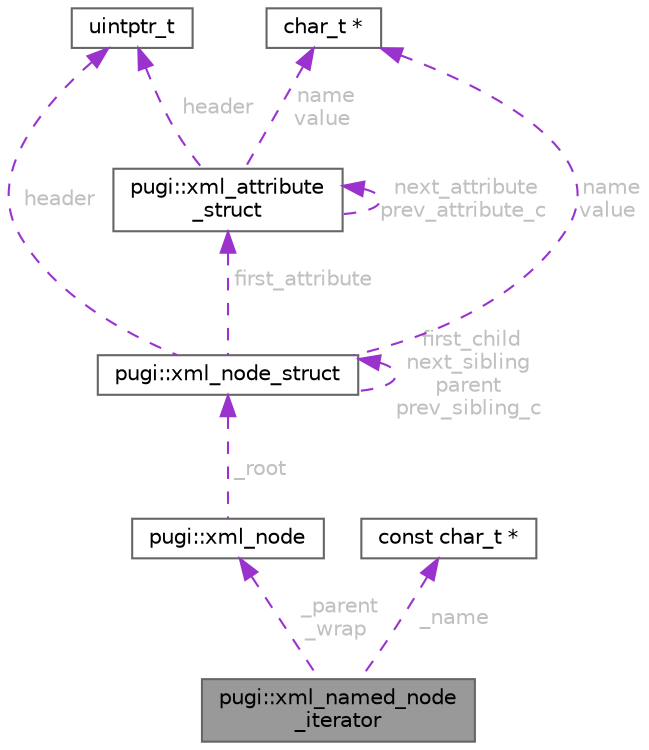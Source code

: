 digraph "pugi::xml_named_node_iterator"
{
 // INTERACTIVE_SVG=YES
 // LATEX_PDF_SIZE
  bgcolor="transparent";
  edge [fontname=Helvetica,fontsize=10,labelfontname=Helvetica,labelfontsize=10];
  node [fontname=Helvetica,fontsize=10,shape=box,height=0.2,width=0.4];
  Node1 [id="Node000001",label="pugi::xml_named_node\l_iterator",height=0.2,width=0.4,color="gray40", fillcolor="grey60", style="filled", fontcolor="black",tooltip=" "];
  Node2 -> Node1 [id="edge1_Node000001_Node000002",dir="back",color="darkorchid3",style="dashed",tooltip=" ",label=" _parent\n_wrap",fontcolor="grey" ];
  Node2 [id="Node000002",label="pugi::xml_node",height=0.2,width=0.4,color="gray40", fillcolor="white", style="filled",URL="$db/d65/classpugi_1_1xml__node.html",tooltip=" "];
  Node3 -> Node2 [id="edge2_Node000002_Node000003",dir="back",color="darkorchid3",style="dashed",tooltip=" ",label=" _root",fontcolor="grey" ];
  Node3 [id="Node000003",label="pugi::xml_node_struct",height=0.2,width=0.4,color="gray40", fillcolor="white", style="filled",URL="$d8/d05/structpugi_1_1xml__node__struct.html",tooltip=" "];
  Node4 -> Node3 [id="edge3_Node000003_Node000004",dir="back",color="darkorchid3",style="dashed",tooltip=" ",label=" header",fontcolor="grey" ];
  Node4 [id="Node000004",label="uintptr_t",height=0.2,width=0.4,color="gray40", fillcolor="white", style="filled",tooltip=" "];
  Node5 -> Node3 [id="edge4_Node000003_Node000005",dir="back",color="darkorchid3",style="dashed",tooltip=" ",label=" name\nvalue",fontcolor="grey" ];
  Node5 [id="Node000005",label="char_t *",height=0.2,width=0.4,color="gray40", fillcolor="white", style="filled",tooltip=" "];
  Node3 -> Node3 [id="edge5_Node000003_Node000003",dir="back",color="darkorchid3",style="dashed",tooltip=" ",label=" first_child\nnext_sibling\nparent\nprev_sibling_c",fontcolor="grey" ];
  Node6 -> Node3 [id="edge6_Node000003_Node000006",dir="back",color="darkorchid3",style="dashed",tooltip=" ",label=" first_attribute",fontcolor="grey" ];
  Node6 [id="Node000006",label="pugi::xml_attribute\l_struct",height=0.2,width=0.4,color="gray40", fillcolor="white", style="filled",URL="$df/da1/structpugi_1_1xml__attribute__struct.html",tooltip=" "];
  Node4 -> Node6 [id="edge7_Node000006_Node000004",dir="back",color="darkorchid3",style="dashed",tooltip=" ",label=" header",fontcolor="grey" ];
  Node5 -> Node6 [id="edge8_Node000006_Node000005",dir="back",color="darkorchid3",style="dashed",tooltip=" ",label=" name\nvalue",fontcolor="grey" ];
  Node6 -> Node6 [id="edge9_Node000006_Node000006",dir="back",color="darkorchid3",style="dashed",tooltip=" ",label=" next_attribute\nprev_attribute_c",fontcolor="grey" ];
  Node7 -> Node1 [id="edge10_Node000001_Node000007",dir="back",color="darkorchid3",style="dashed",tooltip=" ",label=" _name",fontcolor="grey" ];
  Node7 [id="Node000007",label="const char_t *",height=0.2,width=0.4,color="gray40", fillcolor="white", style="filled",tooltip=" "];
}
